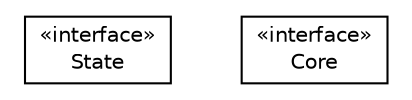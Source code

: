 #!/usr/local/bin/dot
#
# Class diagram 
# Generated by UMLGraph version 5.2 (http://www.umlgraph.org/)
#

digraph G {
	edge [fontname="Helvetica",fontsize=10,labelfontname="Helvetica",labelfontsize=10];
	node [fontname="Helvetica",fontsize=10,shape=plaintext];
	nodesep=0.25;
	ranksep=0.5;
	// it.unica.foresee.core.interfaces.State
	c380 [label=<<table title="it.unica.foresee.core.interfaces.State" border="0" cellborder="1" cellspacing="0" cellpadding="2" port="p" href="./State.html">
		<tr><td><table border="0" cellspacing="0" cellpadding="1">
<tr><td align="center" balign="center"> &#171;interface&#187; </td></tr>
<tr><td align="center" balign="center"> State </td></tr>
		</table></td></tr>
		</table>>, fontname="Helvetica", fontcolor="black", fontsize=10.0];
	// it.unica.foresee.core.interfaces.Core
	c381 [label=<<table title="it.unica.foresee.core.interfaces.Core" border="0" cellborder="1" cellspacing="0" cellpadding="2" port="p" href="./Core.html">
		<tr><td><table border="0" cellspacing="0" cellpadding="1">
<tr><td align="center" balign="center"> &#171;interface&#187; </td></tr>
<tr><td align="center" balign="center"> Core </td></tr>
		</table></td></tr>
		</table>>, fontname="Helvetica", fontcolor="black", fontsize=10.0];
}

